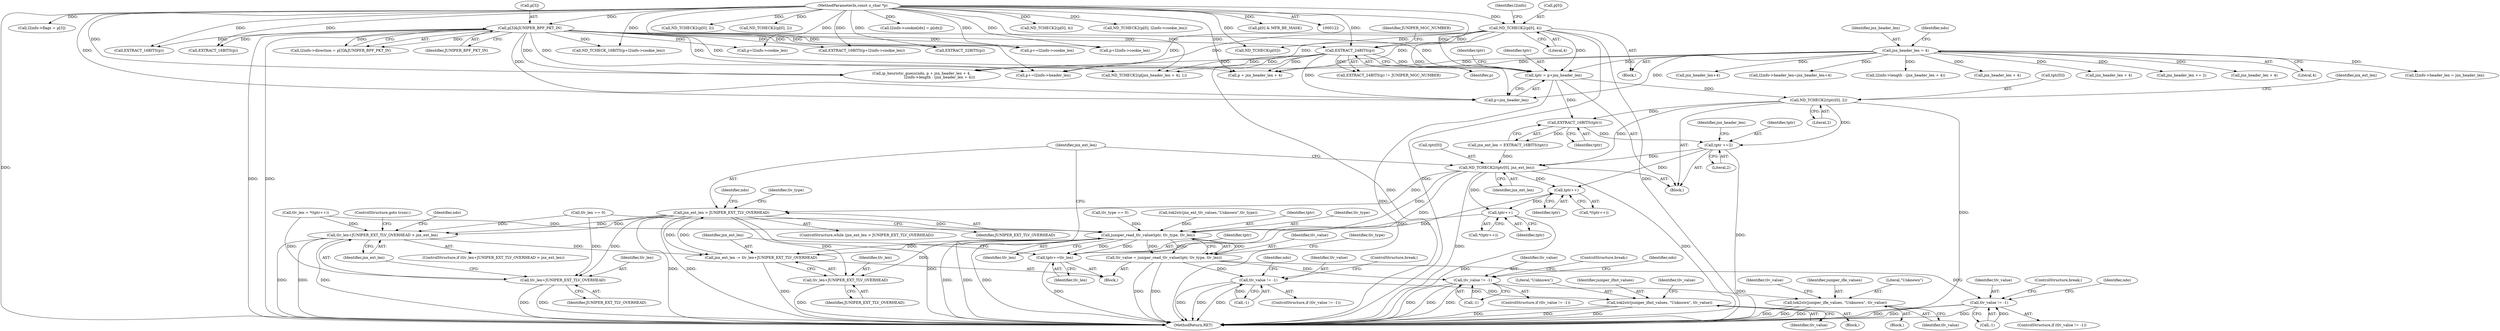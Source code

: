digraph "0_tcpdump_42073d54c53a496be40ae84152bbfe2c923ac7bc@pointer" {
"1000266" [label="(Call,tptr +=2)"];
"1000254" [label="(Call,ND_TCHECK2(tptr[0], 2))"];
"1000249" [label="(Call,tptr = p+jnx_header_len)"];
"1000188" [label="(Call,p[3]&JUNIPER_BPF_PKT_IN)"];
"1000124" [label="(MethodParameterIn,const u_char *p)"];
"1000172" [label="(Call,ND_TCHECK2(p[0], 4))"];
"1000195" [label="(Call,EXTRACT_24BITS(p))"];
"1000220" [label="(Call,jnx_header_len = 4)"];
"1000261" [label="(Call,EXTRACT_16BITS(tptr))"];
"1000284" [label="(Call,ND_TCHECK2(tptr[0], jnx_ext_len))"];
"1000290" [label="(Call,jnx_ext_len > JUNIPER_EXT_TLV_OVERHEAD)"];
"1000317" [label="(Call,tlv_len+JUNIPER_EXT_TLV_OVERHEAD > jnx_ext_len)"];
"1000431" [label="(Call,jnx_ext_len -= tlv_len+JUNIPER_EXT_TLV_OVERHEAD)"];
"1000318" [label="(Call,tlv_len+JUNIPER_EXT_TLV_OVERHEAD)"];
"1000433" [label="(Call,tlv_len+JUNIPER_EXT_TLV_OVERHEAD)"];
"1000297" [label="(Call,tptr++)"];
"1000302" [label="(Call,tptr++)"];
"1000344" [label="(Call,juniper_read_tlv_value(tptr, tlv_type, tlv_len))"];
"1000342" [label="(Call,tlv_value = juniper_read_tlv_value(tptr, tlv_type, tlv_len))"];
"1000356" [label="(Call,tlv_value != -1)"];
"1000373" [label="(Call,tok2str(juniper_ifmt_values, \"Unknown\", tlv_value))"];
"1000382" [label="(Call,tlv_value != -1)"];
"1000399" [label="(Call,tok2str(juniper_ifle_values, \"Unknown\", tlv_value))"];
"1000410" [label="(Call,tlv_value != -1)"];
"1000428" [label="(Call,tptr+=tlv_len)"];
"1000177" [label="(Call,l2info->flags = p[3])"];
"1000254" [label="(Call,ND_TCHECK2(tptr[0], 2))"];
"1000355" [label="(ControlStructure,if (tlv_value != -1))"];
"1000383" [label="(Identifier,tlv_value)"];
"1000435" [label="(Identifier,JUNIPER_EXT_TLV_OVERHEAD)"];
"1000321" [label="(Identifier,jnx_ext_len)"];
"1000222" [label="(Literal,4)"];
"1000920" [label="(Call,EXTRACT_16BITS(p))"];
"1000284" [label="(Call,ND_TCHECK2(tptr[0], jnx_ext_len))"];
"1000500" [label="(Call,l2info->header_len = jnx_header_len)"];
"1000322" [label="(ControlStructure,goto trunc;)"];
"1000347" [label="(Identifier,tlv_len)"];
"1000256" [label="(Identifier,tptr)"];
"1000432" [label="(Identifier,jnx_ext_len)"];
"1000266" [label="(Call,tptr +=2)"];
"1000722" [label="(Call,p+l2info->cookie_len)"];
"1000249" [label="(Call,tptr = p+jnx_header_len)"];
"1000495" [label="(Call,jnx_header_len+4)"];
"1000262" [label="(Identifier,tptr)"];
"1000344" [label="(Call,juniper_read_tlv_value(tptr, tlv_type, tlv_len))"];
"1000404" [label="(ControlStructure,break;)"];
"1000524" [label="(Call,ND_TCHECK(p[0]))"];
"1000491" [label="(Call,l2info->header_len=jnx_header_len+4)"];
"1000433" [label="(Call,tlv_len+JUNIPER_EXT_TLV_OVERHEAD)"];
"1000463" [label="(Call,ND_TCHECK2(p[jnx_header_len + 4], 1))"];
"1000289" [label="(ControlStructure,while (jnx_ext_len > JUNIPER_EXT_TLV_OVERHEAD))"];
"1000188" [label="(Call,p[3]&JUNIPER_BPF_PKT_IN)"];
"1000410" [label="(Call,tlv_value != -1)"];
"1000472" [label="(Call,ip_heuristic_guess(ndo, p + jnx_header_len + 4,\n                               l2info->length - (jnx_header_len + 4)))"];
"1000259" [label="(Call,jnx_ext_len = EXTRACT_16BITS(tptr))"];
"1000309" [label="(Call,tlv_type == 0)"];
"1000127" [label="(Block,)"];
"1000730" [label="(Call,p+=l2info->cookie_len)"];
"1000317" [label="(Call,tlv_len+JUNIPER_EXT_TLV_OVERHEAD > jnx_ext_len)"];
"1000356" [label="(Call,tlv_value != -1)"];
"1000124" [label="(MethodParameterIn,const u_char *p)"];
"1000902" [label="(Call,ND_TCHECK2(p[0], 2))"];
"1000319" [label="(Identifier,tlv_len)"];
"1000804" [label="(Call,ND_TCHECK2(p[0], 2))"];
"1000316" [label="(ControlStructure,if (tlv_len+JUNIPER_EXT_TLV_OVERHEAD > jnx_ext_len))"];
"1000381" [label="(ControlStructure,if (tlv_value != -1))"];
"1000343" [label="(Identifier,tlv_value)"];
"1000292" [label="(Identifier,JUNIPER_EXT_TLV_OVERHEAD)"];
"1000377" [label="(Identifier,tlv_value)"];
"1000176" [label="(Literal,4)"];
"1000505" [label="(Call,p+=l2info->header_len)"];
"1000195" [label="(Call,EXTRACT_24BITS(p))"];
"1000403" [label="(Identifier,tlv_value)"];
"1000179" [label="(Identifier,l2info)"];
"1000474" [label="(Call,p + jnx_header_len + 4)"];
"1000303" [label="(Identifier,tptr)"];
"1000173" [label="(Call,p[0])"];
"1000712" [label="(Call,p+l2info->cookie_len)"];
"1000398" [label="(Block,)"];
"1000434" [label="(Identifier,tlv_len)"];
"1000479" [label="(Call,l2info->length - (jnx_header_len + 4))"];
"1000466" [label="(Call,jnx_header_len + 4)"];
"1000335" [label="(Call,tok2str(jnx_ext_tlv_values,\"Unknown\",tlv_type))"];
"1000822" [label="(Call,EXTRACT_16BITS(p))"];
"1000226" [label="(Identifier,ndo)"];
"1000476" [label="(Call,jnx_header_len + 4)"];
"1000429" [label="(Identifier,tptr)"];
"1000261" [label="(Call,EXTRACT_16BITS(tptr))"];
"1000358" [label="(Call,-1)"];
"1000302" [label="(Call,tptr++)"];
"1000430" [label="(Identifier,tlv_len)"];
"1000285" [label="(Call,tptr[0])"];
"1000682" [label="(Call,l2info->cookie[idx] = p[idx])"];
"1000184" [label="(Call,l2info->direction = p[3]&JUNIPER_BPF_PKT_IN)"];
"1000291" [label="(Identifier,jnx_ext_len)"];
"1000250" [label="(Identifier,tptr)"];
"1000711" [label="(Call,ND_TCHECK_16BITS(p+l2info->cookie_len))"];
"1000376" [label="(Identifier,tlv_value)"];
"1000172" [label="(Call,ND_TCHECK2(p[0], 4))"];
"1000268" [label="(Literal,2)"];
"1000301" [label="(Call,*(tptr++))"];
"1000260" [label="(Identifier,jnx_ext_len)"];
"1000345" [label="(Identifier,tptr)"];
"1000288" [label="(Identifier,jnx_ext_len)"];
"1000251" [label="(Call,p+jnx_header_len)"];
"1000318" [label="(Call,tlv_len+JUNIPER_EXT_TLV_OVERHEAD)"];
"1000270" [label="(Identifier,jnx_header_len)"];
"1000375" [label="(Literal,\"Unknown\")"];
"1000192" [label="(Identifier,JUNIPER_BPF_PKT_IN)"];
"1000364" [label="(Identifier,ndo)"];
"1000418" [label="(Identifier,ndo)"];
"1000400" [label="(Identifier,juniper_ifle_values)"];
"1000721" [label="(Call,EXTRACT_16BITS(p+l2info->cookie_len))"];
"1000411" [label="(Identifier,tlv_value)"];
"1000326" [label="(Identifier,ndo)"];
"1000267" [label="(Identifier,tptr)"];
"1000295" [label="(Identifier,tlv_type)"];
"1000412" [label="(Call,-1)"];
"1000220" [label="(Call,jnx_header_len = 4)"];
"1000431" [label="(Call,jnx_ext_len -= tlv_len+JUNIPER_EXT_TLV_OVERHEAD)"];
"1000384" [label="(Call,-1)"];
"1000382" [label="(Call,tlv_value != -1)"];
"1000189" [label="(Call,p[3])"];
"1000399" [label="(Call,tok2str(juniper_ifle_values, \"Unknown\", tlv_value))"];
"1000390" [label="(Identifier,ndo)"];
"1000297" [label="(Call,tptr++)"];
"1000298" [label="(Identifier,tptr)"];
"1000258" [label="(Literal,2)"];
"1000290" [label="(Call,jnx_ext_len > JUNIPER_EXT_TLV_OVERHEAD)"];
"1000349" [label="(Identifier,tlv_type)"];
"1000979" [label="(Call,ND_TCHECK2(p[0], 4))"];
"1000197" [label="(Identifier,JUNIPER_MGC_NUMBER)"];
"1000346" [label="(Identifier,tlv_type)"];
"1000655" [label="(Call,ND_TCHECK2(p[0], l2info->cookie_len))"];
"1000428" [label="(Call,tptr+=tlv_len)"];
"1000401" [label="(Literal,\"Unknown\")"];
"1000357" [label="(Identifier,tlv_value)"];
"1000299" [label="(Call,tlv_len = *(tptr++))"];
"1000373" [label="(Call,tok2str(juniper_ifmt_values, \"Unknown\", tlv_value))"];
"1000296" [label="(Call,*(tptr++))"];
"1000263" [label="(Call,jnx_header_len += 2)"];
"1000194" [label="(Call,EXTRACT_24BITS(p) != JUNIPER_MGC_NUMBER)"];
"1000293" [label="(Block,)"];
"1000248" [label="(Block,)"];
"1000995" [label="(Call,EXTRACT_32BITS(p))"];
"1001075" [label="(MethodReturn,RET)"];
"1000221" [label="(Identifier,jnx_header_len)"];
"1000427" [label="(ControlStructure,break;)"];
"1000342" [label="(Call,tlv_value = juniper_read_tlv_value(tptr, tlv_type, tlv_len))"];
"1000372" [label="(Block,)"];
"1000374" [label="(Identifier,juniper_ifmt_values)"];
"1000599" [label="(Call,p[0] & MFR_BE_MASK)"];
"1000312" [label="(Call,tlv_len == 0)"];
"1000483" [label="(Call,jnx_header_len + 4)"];
"1000402" [label="(Identifier,tlv_value)"];
"1000439" [label="(Identifier,ndo)"];
"1000196" [label="(Identifier,p)"];
"1000378" [label="(ControlStructure,break;)"];
"1000409" [label="(ControlStructure,if (tlv_value != -1))"];
"1000320" [label="(Identifier,JUNIPER_EXT_TLV_OVERHEAD)"];
"1000255" [label="(Call,tptr[0])"];
"1000266" -> "1000248"  [label="AST: "];
"1000266" -> "1000268"  [label="CFG: "];
"1000267" -> "1000266"  [label="AST: "];
"1000268" -> "1000266"  [label="AST: "];
"1000270" -> "1000266"  [label="CFG: "];
"1000266" -> "1001075"  [label="DDG: "];
"1000254" -> "1000266"  [label="DDG: "];
"1000261" -> "1000266"  [label="DDG: "];
"1000266" -> "1000284"  [label="DDG: "];
"1000266" -> "1000297"  [label="DDG: "];
"1000254" -> "1000248"  [label="AST: "];
"1000254" -> "1000258"  [label="CFG: "];
"1000255" -> "1000254"  [label="AST: "];
"1000258" -> "1000254"  [label="AST: "];
"1000260" -> "1000254"  [label="CFG: "];
"1000254" -> "1001075"  [label="DDG: "];
"1000249" -> "1000254"  [label="DDG: "];
"1000254" -> "1000261"  [label="DDG: "];
"1000254" -> "1000284"  [label="DDG: "];
"1000249" -> "1000248"  [label="AST: "];
"1000249" -> "1000251"  [label="CFG: "];
"1000250" -> "1000249"  [label="AST: "];
"1000251" -> "1000249"  [label="AST: "];
"1000256" -> "1000249"  [label="CFG: "];
"1000249" -> "1001075"  [label="DDG: "];
"1000188" -> "1000249"  [label="DDG: "];
"1000172" -> "1000249"  [label="DDG: "];
"1000195" -> "1000249"  [label="DDG: "];
"1000124" -> "1000249"  [label="DDG: "];
"1000220" -> "1000249"  [label="DDG: "];
"1000249" -> "1000261"  [label="DDG: "];
"1000188" -> "1000184"  [label="AST: "];
"1000188" -> "1000192"  [label="CFG: "];
"1000189" -> "1000188"  [label="AST: "];
"1000192" -> "1000188"  [label="AST: "];
"1000184" -> "1000188"  [label="CFG: "];
"1000188" -> "1001075"  [label="DDG: "];
"1000188" -> "1001075"  [label="DDG: "];
"1000188" -> "1000184"  [label="DDG: "];
"1000188" -> "1000184"  [label="DDG: "];
"1000124" -> "1000188"  [label="DDG: "];
"1000188" -> "1000195"  [label="DDG: "];
"1000188" -> "1000251"  [label="DDG: "];
"1000188" -> "1000463"  [label="DDG: "];
"1000188" -> "1000472"  [label="DDG: "];
"1000188" -> "1000474"  [label="DDG: "];
"1000188" -> "1000505"  [label="DDG: "];
"1000188" -> "1000711"  [label="DDG: "];
"1000188" -> "1000712"  [label="DDG: "];
"1000188" -> "1000721"  [label="DDG: "];
"1000188" -> "1000722"  [label="DDG: "];
"1000188" -> "1000730"  [label="DDG: "];
"1000188" -> "1000822"  [label="DDG: "];
"1000188" -> "1000920"  [label="DDG: "];
"1000188" -> "1000995"  [label="DDG: "];
"1000124" -> "1000122"  [label="AST: "];
"1000124" -> "1001075"  [label="DDG: "];
"1000124" -> "1000172"  [label="DDG: "];
"1000124" -> "1000177"  [label="DDG: "];
"1000124" -> "1000195"  [label="DDG: "];
"1000124" -> "1000251"  [label="DDG: "];
"1000124" -> "1000463"  [label="DDG: "];
"1000124" -> "1000472"  [label="DDG: "];
"1000124" -> "1000474"  [label="DDG: "];
"1000124" -> "1000505"  [label="DDG: "];
"1000124" -> "1000524"  [label="DDG: "];
"1000124" -> "1000599"  [label="DDG: "];
"1000124" -> "1000655"  [label="DDG: "];
"1000124" -> "1000682"  [label="DDG: "];
"1000124" -> "1000711"  [label="DDG: "];
"1000124" -> "1000712"  [label="DDG: "];
"1000124" -> "1000721"  [label="DDG: "];
"1000124" -> "1000722"  [label="DDG: "];
"1000124" -> "1000730"  [label="DDG: "];
"1000124" -> "1000804"  [label="DDG: "];
"1000124" -> "1000822"  [label="DDG: "];
"1000124" -> "1000902"  [label="DDG: "];
"1000124" -> "1000920"  [label="DDG: "];
"1000124" -> "1000979"  [label="DDG: "];
"1000124" -> "1000995"  [label="DDG: "];
"1000172" -> "1000127"  [label="AST: "];
"1000172" -> "1000176"  [label="CFG: "];
"1000173" -> "1000172"  [label="AST: "];
"1000176" -> "1000172"  [label="AST: "];
"1000179" -> "1000172"  [label="CFG: "];
"1000172" -> "1001075"  [label="DDG: "];
"1000172" -> "1001075"  [label="DDG: "];
"1000172" -> "1000195"  [label="DDG: "];
"1000172" -> "1000251"  [label="DDG: "];
"1000172" -> "1000463"  [label="DDG: "];
"1000172" -> "1000472"  [label="DDG: "];
"1000172" -> "1000474"  [label="DDG: "];
"1000172" -> "1000505"  [label="DDG: "];
"1000172" -> "1000524"  [label="DDG: "];
"1000195" -> "1000194"  [label="AST: "];
"1000195" -> "1000196"  [label="CFG: "];
"1000196" -> "1000195"  [label="AST: "];
"1000197" -> "1000195"  [label="CFG: "];
"1000195" -> "1001075"  [label="DDG: "];
"1000195" -> "1000194"  [label="DDG: "];
"1000195" -> "1000251"  [label="DDG: "];
"1000195" -> "1000463"  [label="DDG: "];
"1000195" -> "1000472"  [label="DDG: "];
"1000195" -> "1000474"  [label="DDG: "];
"1000195" -> "1000505"  [label="DDG: "];
"1000220" -> "1000127"  [label="AST: "];
"1000220" -> "1000222"  [label="CFG: "];
"1000221" -> "1000220"  [label="AST: "];
"1000222" -> "1000220"  [label="AST: "];
"1000226" -> "1000220"  [label="CFG: "];
"1000220" -> "1000251"  [label="DDG: "];
"1000220" -> "1000263"  [label="DDG: "];
"1000220" -> "1000466"  [label="DDG: "];
"1000220" -> "1000472"  [label="DDG: "];
"1000220" -> "1000474"  [label="DDG: "];
"1000220" -> "1000476"  [label="DDG: "];
"1000220" -> "1000479"  [label="DDG: "];
"1000220" -> "1000483"  [label="DDG: "];
"1000220" -> "1000491"  [label="DDG: "];
"1000220" -> "1000495"  [label="DDG: "];
"1000220" -> "1000500"  [label="DDG: "];
"1000261" -> "1000259"  [label="AST: "];
"1000261" -> "1000262"  [label="CFG: "];
"1000262" -> "1000261"  [label="AST: "];
"1000259" -> "1000261"  [label="CFG: "];
"1000261" -> "1000259"  [label="DDG: "];
"1000284" -> "1000248"  [label="AST: "];
"1000284" -> "1000288"  [label="CFG: "];
"1000285" -> "1000284"  [label="AST: "];
"1000288" -> "1000284"  [label="AST: "];
"1000291" -> "1000284"  [label="CFG: "];
"1000284" -> "1001075"  [label="DDG: "];
"1000284" -> "1001075"  [label="DDG: "];
"1000259" -> "1000284"  [label="DDG: "];
"1000284" -> "1000290"  [label="DDG: "];
"1000284" -> "1000297"  [label="DDG: "];
"1000284" -> "1000302"  [label="DDG: "];
"1000284" -> "1000344"  [label="DDG: "];
"1000284" -> "1000428"  [label="DDG: "];
"1000290" -> "1000289"  [label="AST: "];
"1000290" -> "1000292"  [label="CFG: "];
"1000291" -> "1000290"  [label="AST: "];
"1000292" -> "1000290"  [label="AST: "];
"1000295" -> "1000290"  [label="CFG: "];
"1000439" -> "1000290"  [label="CFG: "];
"1000290" -> "1001075"  [label="DDG: "];
"1000290" -> "1001075"  [label="DDG: "];
"1000290" -> "1001075"  [label="DDG: "];
"1000431" -> "1000290"  [label="DDG: "];
"1000290" -> "1000317"  [label="DDG: "];
"1000290" -> "1000317"  [label="DDG: "];
"1000290" -> "1000318"  [label="DDG: "];
"1000290" -> "1000431"  [label="DDG: "];
"1000290" -> "1000433"  [label="DDG: "];
"1000317" -> "1000316"  [label="AST: "];
"1000317" -> "1000321"  [label="CFG: "];
"1000318" -> "1000317"  [label="AST: "];
"1000321" -> "1000317"  [label="AST: "];
"1000322" -> "1000317"  [label="CFG: "];
"1000326" -> "1000317"  [label="CFG: "];
"1000317" -> "1001075"  [label="DDG: "];
"1000317" -> "1001075"  [label="DDG: "];
"1000317" -> "1001075"  [label="DDG: "];
"1000312" -> "1000317"  [label="DDG: "];
"1000299" -> "1000317"  [label="DDG: "];
"1000317" -> "1000431"  [label="DDG: "];
"1000431" -> "1000293"  [label="AST: "];
"1000431" -> "1000433"  [label="CFG: "];
"1000432" -> "1000431"  [label="AST: "];
"1000433" -> "1000431"  [label="AST: "];
"1000291" -> "1000431"  [label="CFG: "];
"1000431" -> "1001075"  [label="DDG: "];
"1000344" -> "1000431"  [label="DDG: "];
"1000318" -> "1000320"  [label="CFG: "];
"1000319" -> "1000318"  [label="AST: "];
"1000320" -> "1000318"  [label="AST: "];
"1000321" -> "1000318"  [label="CFG: "];
"1000318" -> "1001075"  [label="DDG: "];
"1000318" -> "1001075"  [label="DDG: "];
"1000312" -> "1000318"  [label="DDG: "];
"1000299" -> "1000318"  [label="DDG: "];
"1000433" -> "1000435"  [label="CFG: "];
"1000434" -> "1000433"  [label="AST: "];
"1000435" -> "1000433"  [label="AST: "];
"1000433" -> "1001075"  [label="DDG: "];
"1000344" -> "1000433"  [label="DDG: "];
"1000297" -> "1000296"  [label="AST: "];
"1000297" -> "1000298"  [label="CFG: "];
"1000298" -> "1000297"  [label="AST: "];
"1000296" -> "1000297"  [label="CFG: "];
"1000428" -> "1000297"  [label="DDG: "];
"1000297" -> "1000302"  [label="DDG: "];
"1000302" -> "1000301"  [label="AST: "];
"1000302" -> "1000303"  [label="CFG: "];
"1000303" -> "1000302"  [label="AST: "];
"1000301" -> "1000302"  [label="CFG: "];
"1000302" -> "1001075"  [label="DDG: "];
"1000302" -> "1000344"  [label="DDG: "];
"1000344" -> "1000342"  [label="AST: "];
"1000344" -> "1000347"  [label="CFG: "];
"1000345" -> "1000344"  [label="AST: "];
"1000346" -> "1000344"  [label="AST: "];
"1000347" -> "1000344"  [label="AST: "];
"1000342" -> "1000344"  [label="CFG: "];
"1000344" -> "1001075"  [label="DDG: "];
"1000344" -> "1001075"  [label="DDG: "];
"1000344" -> "1001075"  [label="DDG: "];
"1000344" -> "1000342"  [label="DDG: "];
"1000344" -> "1000342"  [label="DDG: "];
"1000344" -> "1000342"  [label="DDG: "];
"1000309" -> "1000344"  [label="DDG: "];
"1000335" -> "1000344"  [label="DDG: "];
"1000312" -> "1000344"  [label="DDG: "];
"1000299" -> "1000344"  [label="DDG: "];
"1000344" -> "1000428"  [label="DDG: "];
"1000344" -> "1000428"  [label="DDG: "];
"1000342" -> "1000293"  [label="AST: "];
"1000343" -> "1000342"  [label="AST: "];
"1000349" -> "1000342"  [label="CFG: "];
"1000342" -> "1001075"  [label="DDG: "];
"1000342" -> "1001075"  [label="DDG: "];
"1000342" -> "1000356"  [label="DDG: "];
"1000342" -> "1000382"  [label="DDG: "];
"1000342" -> "1000410"  [label="DDG: "];
"1000356" -> "1000355"  [label="AST: "];
"1000356" -> "1000358"  [label="CFG: "];
"1000357" -> "1000356"  [label="AST: "];
"1000358" -> "1000356"  [label="AST: "];
"1000364" -> "1000356"  [label="CFG: "];
"1000378" -> "1000356"  [label="CFG: "];
"1000356" -> "1001075"  [label="DDG: "];
"1000356" -> "1001075"  [label="DDG: "];
"1000356" -> "1001075"  [label="DDG: "];
"1000358" -> "1000356"  [label="DDG: "];
"1000356" -> "1000373"  [label="DDG: "];
"1000373" -> "1000372"  [label="AST: "];
"1000373" -> "1000376"  [label="CFG: "];
"1000374" -> "1000373"  [label="AST: "];
"1000375" -> "1000373"  [label="AST: "];
"1000376" -> "1000373"  [label="AST: "];
"1000377" -> "1000373"  [label="CFG: "];
"1000373" -> "1001075"  [label="DDG: "];
"1000373" -> "1001075"  [label="DDG: "];
"1000373" -> "1001075"  [label="DDG: "];
"1000382" -> "1000381"  [label="AST: "];
"1000382" -> "1000384"  [label="CFG: "];
"1000383" -> "1000382"  [label="AST: "];
"1000384" -> "1000382"  [label="AST: "];
"1000390" -> "1000382"  [label="CFG: "];
"1000404" -> "1000382"  [label="CFG: "];
"1000382" -> "1001075"  [label="DDG: "];
"1000382" -> "1001075"  [label="DDG: "];
"1000382" -> "1001075"  [label="DDG: "];
"1000384" -> "1000382"  [label="DDG: "];
"1000382" -> "1000399"  [label="DDG: "];
"1000399" -> "1000398"  [label="AST: "];
"1000399" -> "1000402"  [label="CFG: "];
"1000400" -> "1000399"  [label="AST: "];
"1000401" -> "1000399"  [label="AST: "];
"1000402" -> "1000399"  [label="AST: "];
"1000403" -> "1000399"  [label="CFG: "];
"1000399" -> "1001075"  [label="DDG: "];
"1000399" -> "1001075"  [label="DDG: "];
"1000399" -> "1001075"  [label="DDG: "];
"1000410" -> "1000409"  [label="AST: "];
"1000410" -> "1000412"  [label="CFG: "];
"1000411" -> "1000410"  [label="AST: "];
"1000412" -> "1000410"  [label="AST: "];
"1000418" -> "1000410"  [label="CFG: "];
"1000427" -> "1000410"  [label="CFG: "];
"1000410" -> "1001075"  [label="DDG: "];
"1000410" -> "1001075"  [label="DDG: "];
"1000410" -> "1001075"  [label="DDG: "];
"1000412" -> "1000410"  [label="DDG: "];
"1000428" -> "1000293"  [label="AST: "];
"1000428" -> "1000430"  [label="CFG: "];
"1000429" -> "1000428"  [label="AST: "];
"1000430" -> "1000428"  [label="AST: "];
"1000432" -> "1000428"  [label="CFG: "];
"1000428" -> "1001075"  [label="DDG: "];
}
